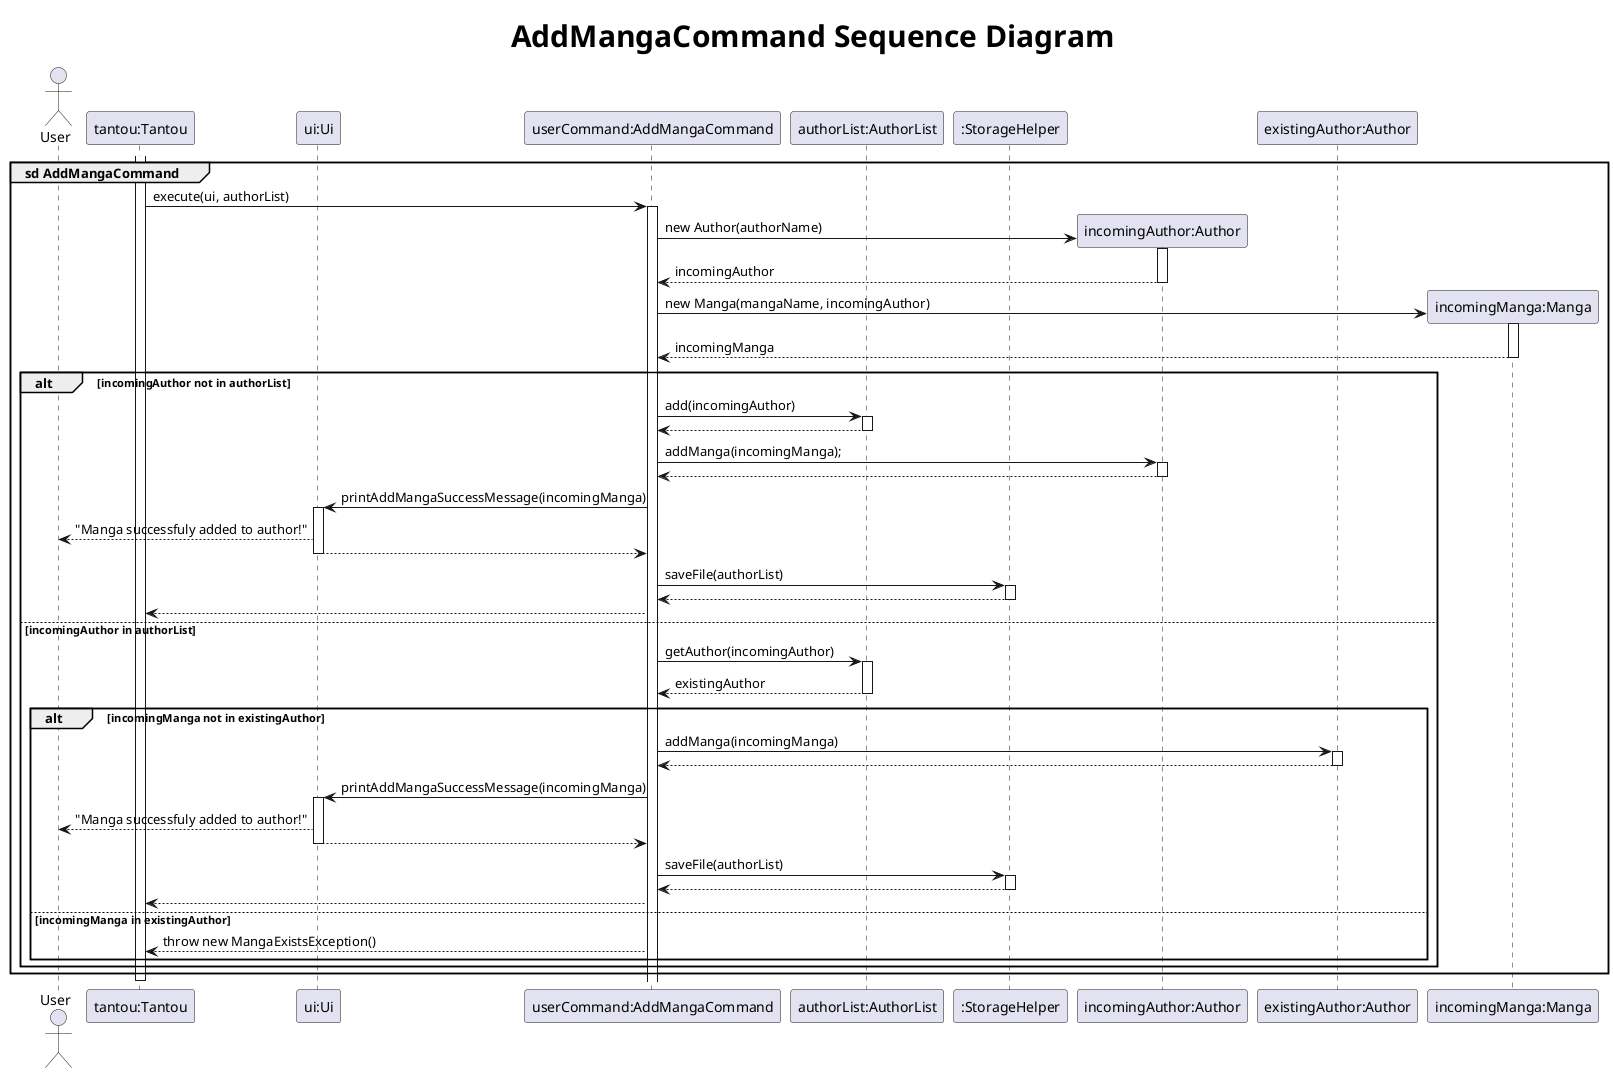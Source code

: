 @startuml
autoactivate off
title <size:30> AddMangaCommand Sequence Diagram

actor User
participant "tantou:Tantou" as tantou
participant "ui:Ui" as ui
participant "userCommand:AddMangaCommand" as userCommand
participant "authorList:AuthorList" as authorList
participant ":StorageHelper" as storage
participant "incomingAuthor:Author" as author
participant "existingAuthor:Author" as existingAuthor
participant "incomingManga:Manga" as manga

activate tantou
group sd AddMangaCommand

    tantou -> userCommand : execute(ui, authorList)
    activate userCommand

    create author
    userCommand -> author : new Author(authorName)
    activate author
    author --> userCommand : incomingAuthor
    deactivate author

    create manga
    userCommand -> manga : new Manga(mangaName, incomingAuthor)
    activate manga
    manga --> userCommand : incomingManga
    deactivate manga

    alt incomingAuthor not in authorList
        userCommand -> authorList : add(incomingAuthor)
        activate authorList
        authorList --> userCommand
        deactivate authorList

        userCommand -> author : addManga(incomingManga);
        activate author
        author --> userCommand
        deactivate author

        userCommand -> ui : printAddMangaSuccessMessage(incomingManga)
        activate ui
        ui --> User : "Manga successfuly added to author!"
        ui --> userCommand
        deactivate ui

        userCommand -> storage : saveFile(authorList)
        activate storage
        storage --> userCommand
        deactivate storage
        userCommand --> tantou

    else incomingAuthor in authorList
        userCommand -> authorList : getAuthor(incomingAuthor)
        activate authorList
        authorList --> userCommand : existingAuthor
        deactivate authorList

        alt incomingManga not in existingAuthor
            userCommand -> existingAuthor : addManga(incomingManga)
            activate existingAuthor
            existingAuthor --> userCommand
            deactivate existingAuthor

            userCommand -> ui : printAddMangaSuccessMessage(incomingManga)
            activate ui
            ui --> User : "Manga successfuly added to author!"
            ui --> userCommand
            deactivate ui

            userCommand -> storage : saveFile(authorList)
            activate storage
            storage --> userCommand
            deactivate storage
            userCommand --> tantou
        else incomingManga in existingAuthor
            userCommand --> tantou : throw new MangaExistsException()
        end
    end
end
deactivate tantou
autoactivate on
@enduml